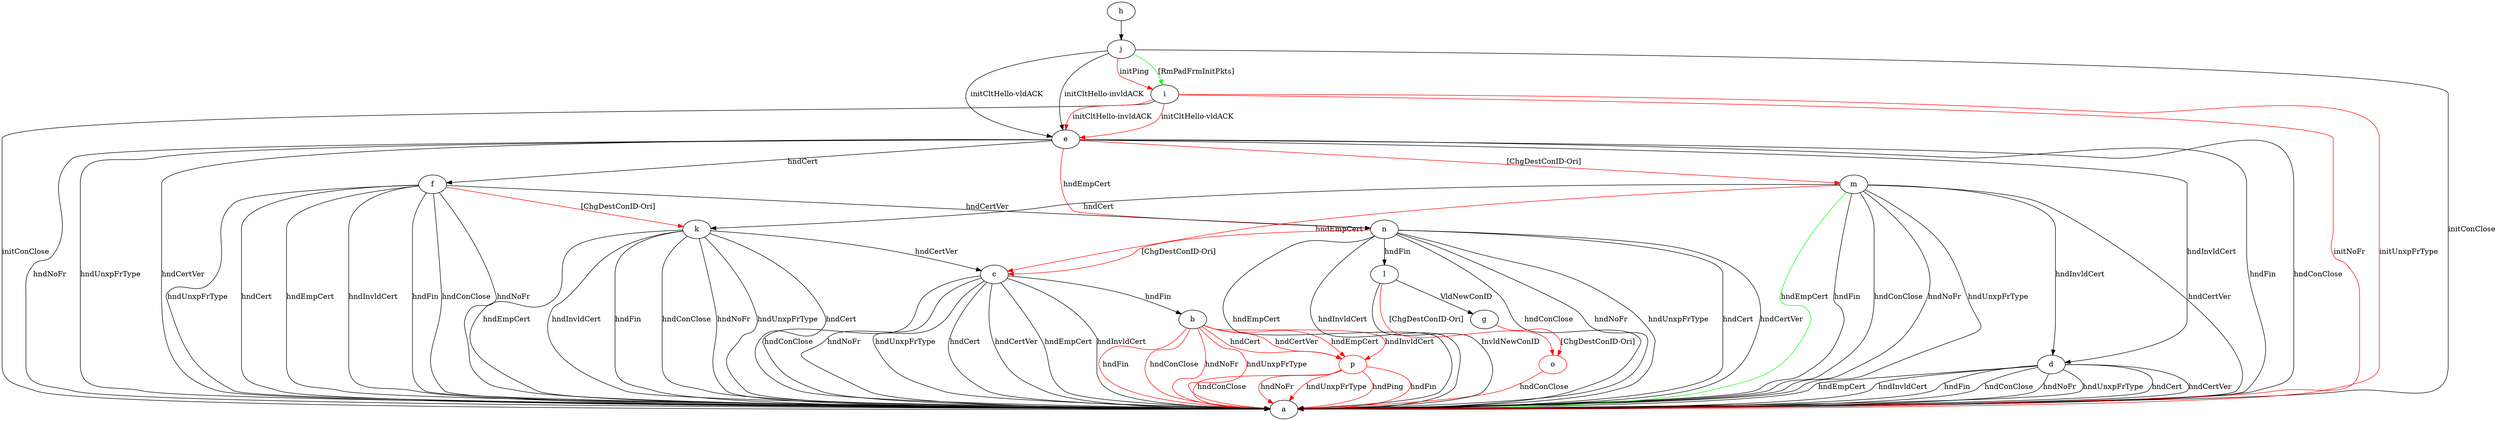 digraph "" {
	b -> a	[key=0,
		color=red,
		label="hndFin "];
	b -> a	[key=1,
		color=red,
		label="hndConClose "];
	b -> a	[key=2,
		color=red,
		label="hndNoFr "];
	b -> a	[key=3,
		color=red,
		label="hndUnxpFrType "];
	p	[color=red];
	b -> p	[key=0,
		color=red,
		label="hndCert "];
	b -> p	[key=1,
		color=red,
		label="hndCertVer "];
	b -> p	[key=2,
		color=red,
		label="hndEmpCert "];
	b -> p	[key=3,
		color=red,
		label="hndInvldCert "];
	c -> a	[key=0,
		label="hndConClose "];
	c -> a	[key=1,
		label="hndNoFr "];
	c -> a	[key=2,
		label="hndUnxpFrType "];
	c -> a	[key=3,
		label="hndCert "];
	c -> a	[key=4,
		label="hndCertVer "];
	c -> a	[key=5,
		label="hndEmpCert "];
	c -> a	[key=6,
		label="hndInvldCert "];
	c -> b	[key=0,
		label="hndFin "];
	d -> a	[key=0,
		label="hndFin "];
	d -> a	[key=1,
		label="hndConClose "];
	d -> a	[key=2,
		label="hndNoFr "];
	d -> a	[key=3,
		label="hndUnxpFrType "];
	d -> a	[key=4,
		label="hndCert "];
	d -> a	[key=5,
		label="hndCertVer "];
	d -> a	[key=6,
		label="hndEmpCert "];
	d -> a	[key=7,
		label="hndInvldCert "];
	e -> a	[key=0,
		label="hndFin "];
	e -> a	[key=1,
		label="hndConClose "];
	e -> a	[key=2,
		label="hndNoFr "];
	e -> a	[key=3,
		label="hndUnxpFrType "];
	e -> a	[key=4,
		label="hndCertVer "];
	e -> d	[key=0,
		label="hndInvldCert "];
	e -> f	[key=0,
		label="hndCert "];
	e -> m	[key=0,
		color=red,
		label="[ChgDestConID-Ori] "];
	e -> n	[key=0,
		color=red,
		label="hndEmpCert "];
	f -> a	[key=0,
		label="hndFin "];
	f -> a	[key=1,
		label="hndConClose "];
	f -> a	[key=2,
		label="hndNoFr "];
	f -> a	[key=3,
		label="hndUnxpFrType "];
	f -> a	[key=4,
		label="hndCert "];
	f -> a	[key=5,
		label="hndEmpCert "];
	f -> a	[key=6,
		label="hndInvldCert "];
	f -> k	[key=0,
		color=red,
		label="[ChgDestConID-Ori] "];
	f -> n	[key=0,
		label="hndCertVer "];
	o	[color=red];
	g -> o	[key=0,
		color=red,
		label="[ChgDestConID-Ori] "];
	h -> j	[key=0];
	i -> a	[key=0,
		label="initConClose "];
	i -> a	[key=1,
		color=red,
		label="initNoFr "];
	i -> a	[key=2,
		color=red,
		label="initUnxpFrType "];
	i -> e	[key=0,
		color=red,
		label="initCltHello-vldACK "];
	i -> e	[key=1,
		color=red,
		label="initCltHello-invldACK "];
	j -> a	[key=0,
		label="initConClose "];
	j -> e	[key=0,
		label="initCltHello-vldACK "];
	j -> e	[key=1,
		label="initCltHello-invldACK "];
	j -> i	[key=0,
		color=green,
		label="[RmPadFrmInitPkts] "];
	j -> i	[key=1,
		color=red,
		label="initPing "];
	k -> a	[key=0,
		label="hndFin "];
	k -> a	[key=1,
		label="hndConClose "];
	k -> a	[key=2,
		label="hndNoFr "];
	k -> a	[key=3,
		label="hndUnxpFrType "];
	k -> a	[key=4,
		label="hndCert "];
	k -> a	[key=5,
		label="hndEmpCert "];
	k -> a	[key=6,
		label="hndInvldCert "];
	k -> c	[key=0,
		label="hndCertVer "];
	l -> a	[key=0,
		label="InvldNewConID "];
	l -> g	[key=0,
		label="VldNewConID "];
	l -> o	[key=0,
		color=red,
		label="[ChgDestConID-Ori] "];
	m -> a	[key=0,
		label="hndFin "];
	m -> a	[key=1,
		label="hndConClose "];
	m -> a	[key=2,
		label="hndNoFr "];
	m -> a	[key=3,
		label="hndUnxpFrType "];
	m -> a	[key=4,
		label="hndCertVer "];
	m -> a	[key=5,
		color=green,
		label="hndEmpCert "];
	m -> c	[key=0,
		color=red,
		label="hndEmpCert "];
	m -> d	[key=0,
		label="hndInvldCert "];
	m -> k	[key=0,
		label="hndCert "];
	n -> a	[key=0,
		label="hndConClose "];
	n -> a	[key=1,
		label="hndNoFr "];
	n -> a	[key=2,
		label="hndUnxpFrType "];
	n -> a	[key=3,
		label="hndCert "];
	n -> a	[key=4,
		label="hndCertVer "];
	n -> a	[key=5,
		label="hndEmpCert "];
	n -> a	[key=6,
		label="hndInvldCert "];
	n -> c	[key=0,
		color=red,
		label="[ChgDestConID-Ori] "];
	n -> l	[key=0,
		label="hndFin "];
	o -> a	[key=0,
		color=red,
		label="hndConClose "];
	p -> a	[key=0,
		color=red,
		label="hndPing "];
	p -> a	[key=1,
		color=red,
		label="hndFin "];
	p -> a	[key=2,
		color=red,
		label="hndConClose "];
	p -> a	[key=3,
		color=red,
		label="hndNoFr "];
	p -> a	[key=4,
		color=red,
		label="hndUnxpFrType "];
}
